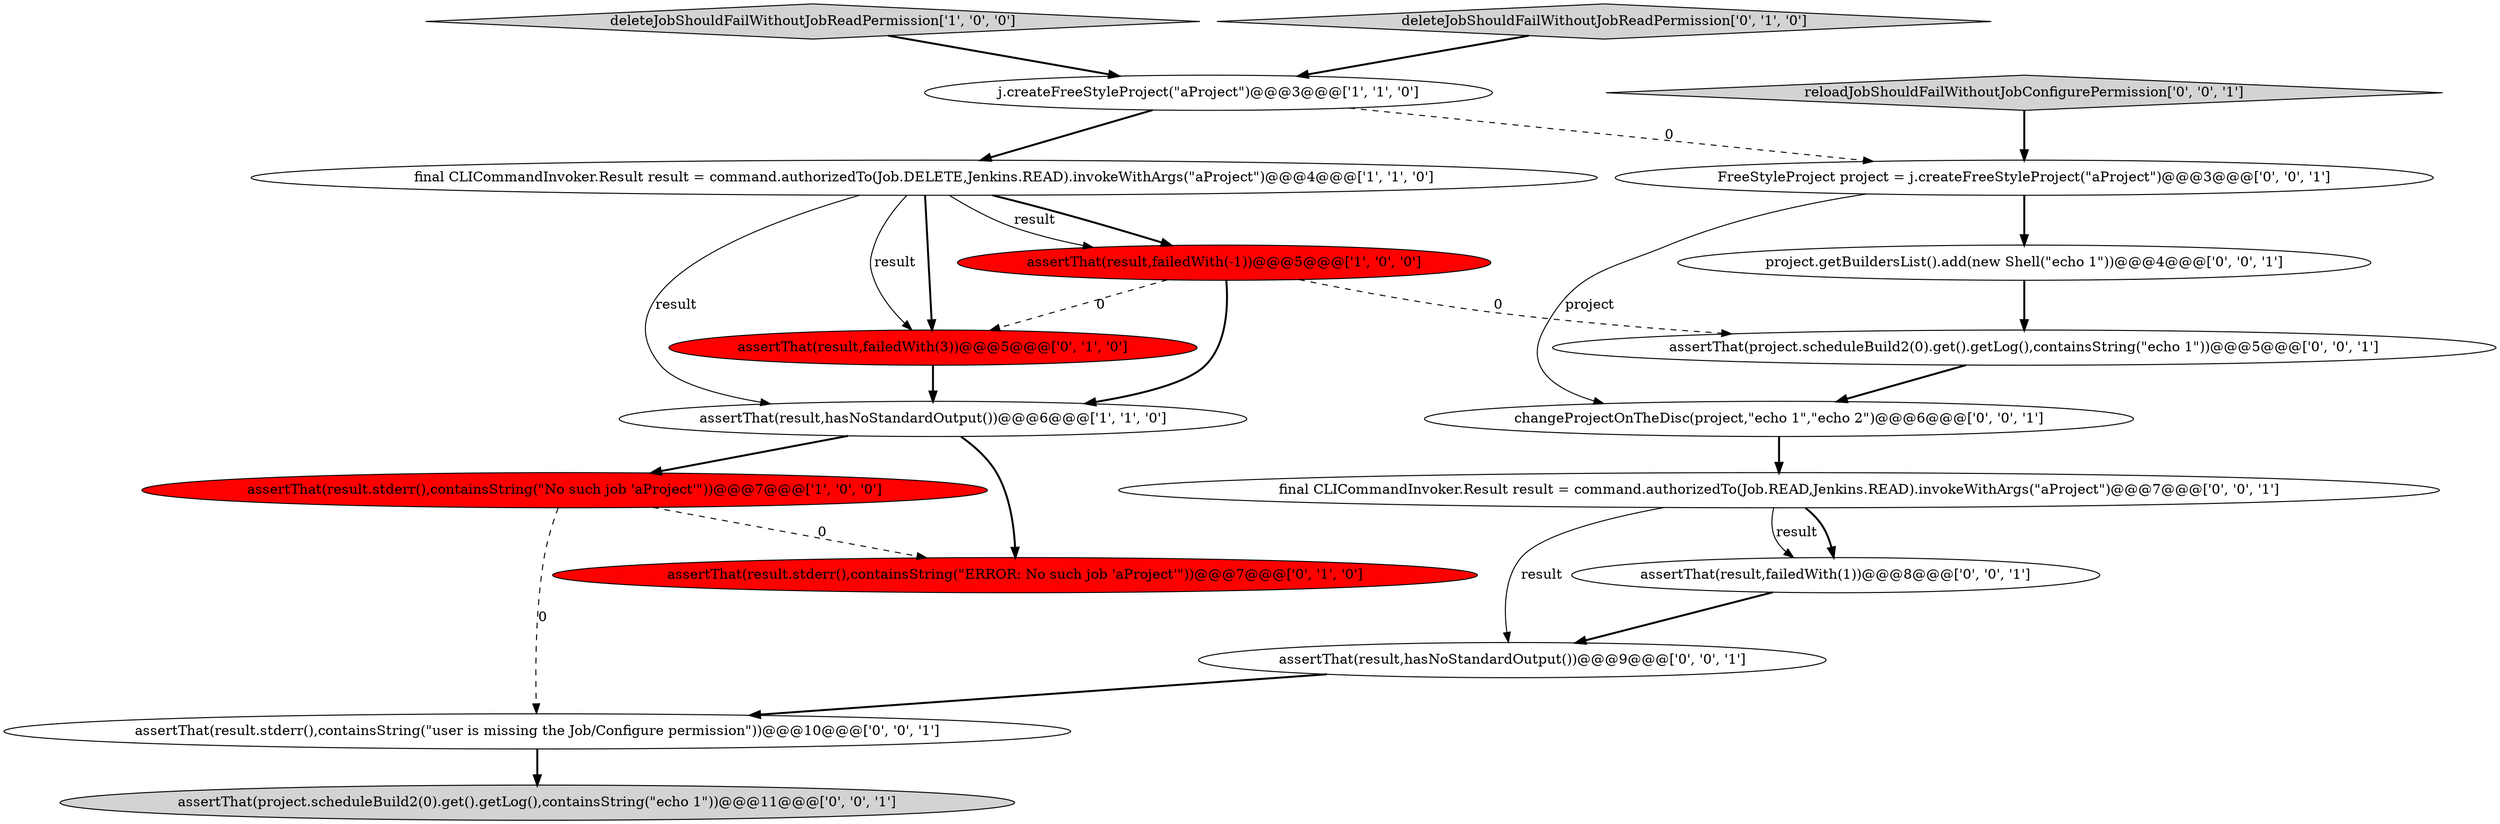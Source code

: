 digraph {
5 [style = filled, label = "deleteJobShouldFailWithoutJobReadPermission['1', '0', '0']", fillcolor = lightgray, shape = diamond image = "AAA0AAABBB1BBB"];
4 [style = filled, label = "assertThat(result,failedWith(-1))@@@5@@@['1', '0', '0']", fillcolor = red, shape = ellipse image = "AAA1AAABBB1BBB"];
12 [style = filled, label = "final CLICommandInvoker.Result result = command.authorizedTo(Job.READ,Jenkins.READ).invokeWithArgs(\"aProject\")@@@7@@@['0', '0', '1']", fillcolor = white, shape = ellipse image = "AAA0AAABBB3BBB"];
9 [style = filled, label = "reloadJobShouldFailWithoutJobConfigurePermission['0', '0', '1']", fillcolor = lightgray, shape = diamond image = "AAA0AAABBB3BBB"];
13 [style = filled, label = "assertThat(result,failedWith(1))@@@8@@@['0', '0', '1']", fillcolor = white, shape = ellipse image = "AAA0AAABBB3BBB"];
18 [style = filled, label = "assertThat(project.scheduleBuild2(0).get().getLog(),containsString(\"echo 1\"))@@@11@@@['0', '0', '1']", fillcolor = lightgray, shape = ellipse image = "AAA0AAABBB3BBB"];
2 [style = filled, label = "assertThat(result.stderr(),containsString(\"No such job 'aProject'\"))@@@7@@@['1', '0', '0']", fillcolor = red, shape = ellipse image = "AAA1AAABBB1BBB"];
10 [style = filled, label = "assertThat(result.stderr(),containsString(\"user is missing the Job/Configure permission\"))@@@10@@@['0', '0', '1']", fillcolor = white, shape = ellipse image = "AAA0AAABBB3BBB"];
8 [style = filled, label = "assertThat(result,failedWith(3))@@@5@@@['0', '1', '0']", fillcolor = red, shape = ellipse image = "AAA1AAABBB2BBB"];
16 [style = filled, label = "assertThat(project.scheduleBuild2(0).get().getLog(),containsString(\"echo 1\"))@@@5@@@['0', '0', '1']", fillcolor = white, shape = ellipse image = "AAA0AAABBB3BBB"];
15 [style = filled, label = "project.getBuildersList().add(new Shell(\"echo 1\"))@@@4@@@['0', '0', '1']", fillcolor = white, shape = ellipse image = "AAA0AAABBB3BBB"];
17 [style = filled, label = "FreeStyleProject project = j.createFreeStyleProject(\"aProject\")@@@3@@@['0', '0', '1']", fillcolor = white, shape = ellipse image = "AAA0AAABBB3BBB"];
3 [style = filled, label = "assertThat(result,hasNoStandardOutput())@@@6@@@['1', '1', '0']", fillcolor = white, shape = ellipse image = "AAA0AAABBB1BBB"];
6 [style = filled, label = "deleteJobShouldFailWithoutJobReadPermission['0', '1', '0']", fillcolor = lightgray, shape = diamond image = "AAA0AAABBB2BBB"];
0 [style = filled, label = "final CLICommandInvoker.Result result = command.authorizedTo(Job.DELETE,Jenkins.READ).invokeWithArgs(\"aProject\")@@@4@@@['1', '1', '0']", fillcolor = white, shape = ellipse image = "AAA0AAABBB1BBB"];
14 [style = filled, label = "changeProjectOnTheDisc(project,\"echo 1\",\"echo 2\")@@@6@@@['0', '0', '1']", fillcolor = white, shape = ellipse image = "AAA0AAABBB3BBB"];
1 [style = filled, label = "j.createFreeStyleProject(\"aProject\")@@@3@@@['1', '1', '0']", fillcolor = white, shape = ellipse image = "AAA0AAABBB1BBB"];
7 [style = filled, label = "assertThat(result.stderr(),containsString(\"ERROR: No such job 'aProject'\"))@@@7@@@['0', '1', '0']", fillcolor = red, shape = ellipse image = "AAA1AAABBB2BBB"];
11 [style = filled, label = "assertThat(result,hasNoStandardOutput())@@@9@@@['0', '0', '1']", fillcolor = white, shape = ellipse image = "AAA0AAABBB3BBB"];
10->18 [style = bold, label=""];
4->3 [style = bold, label=""];
4->16 [style = dashed, label="0"];
8->3 [style = bold, label=""];
9->17 [style = bold, label=""];
1->0 [style = bold, label=""];
2->7 [style = dashed, label="0"];
15->16 [style = bold, label=""];
13->11 [style = bold, label=""];
2->10 [style = dashed, label="0"];
6->1 [style = bold, label=""];
5->1 [style = bold, label=""];
12->13 [style = bold, label=""];
1->17 [style = dashed, label="0"];
0->8 [style = solid, label="result"];
3->2 [style = bold, label=""];
12->13 [style = solid, label="result"];
3->7 [style = bold, label=""];
0->4 [style = bold, label=""];
11->10 [style = bold, label=""];
14->12 [style = bold, label=""];
12->11 [style = solid, label="result"];
0->8 [style = bold, label=""];
17->15 [style = bold, label=""];
4->8 [style = dashed, label="0"];
0->3 [style = solid, label="result"];
16->14 [style = bold, label=""];
0->4 [style = solid, label="result"];
17->14 [style = solid, label="project"];
}
